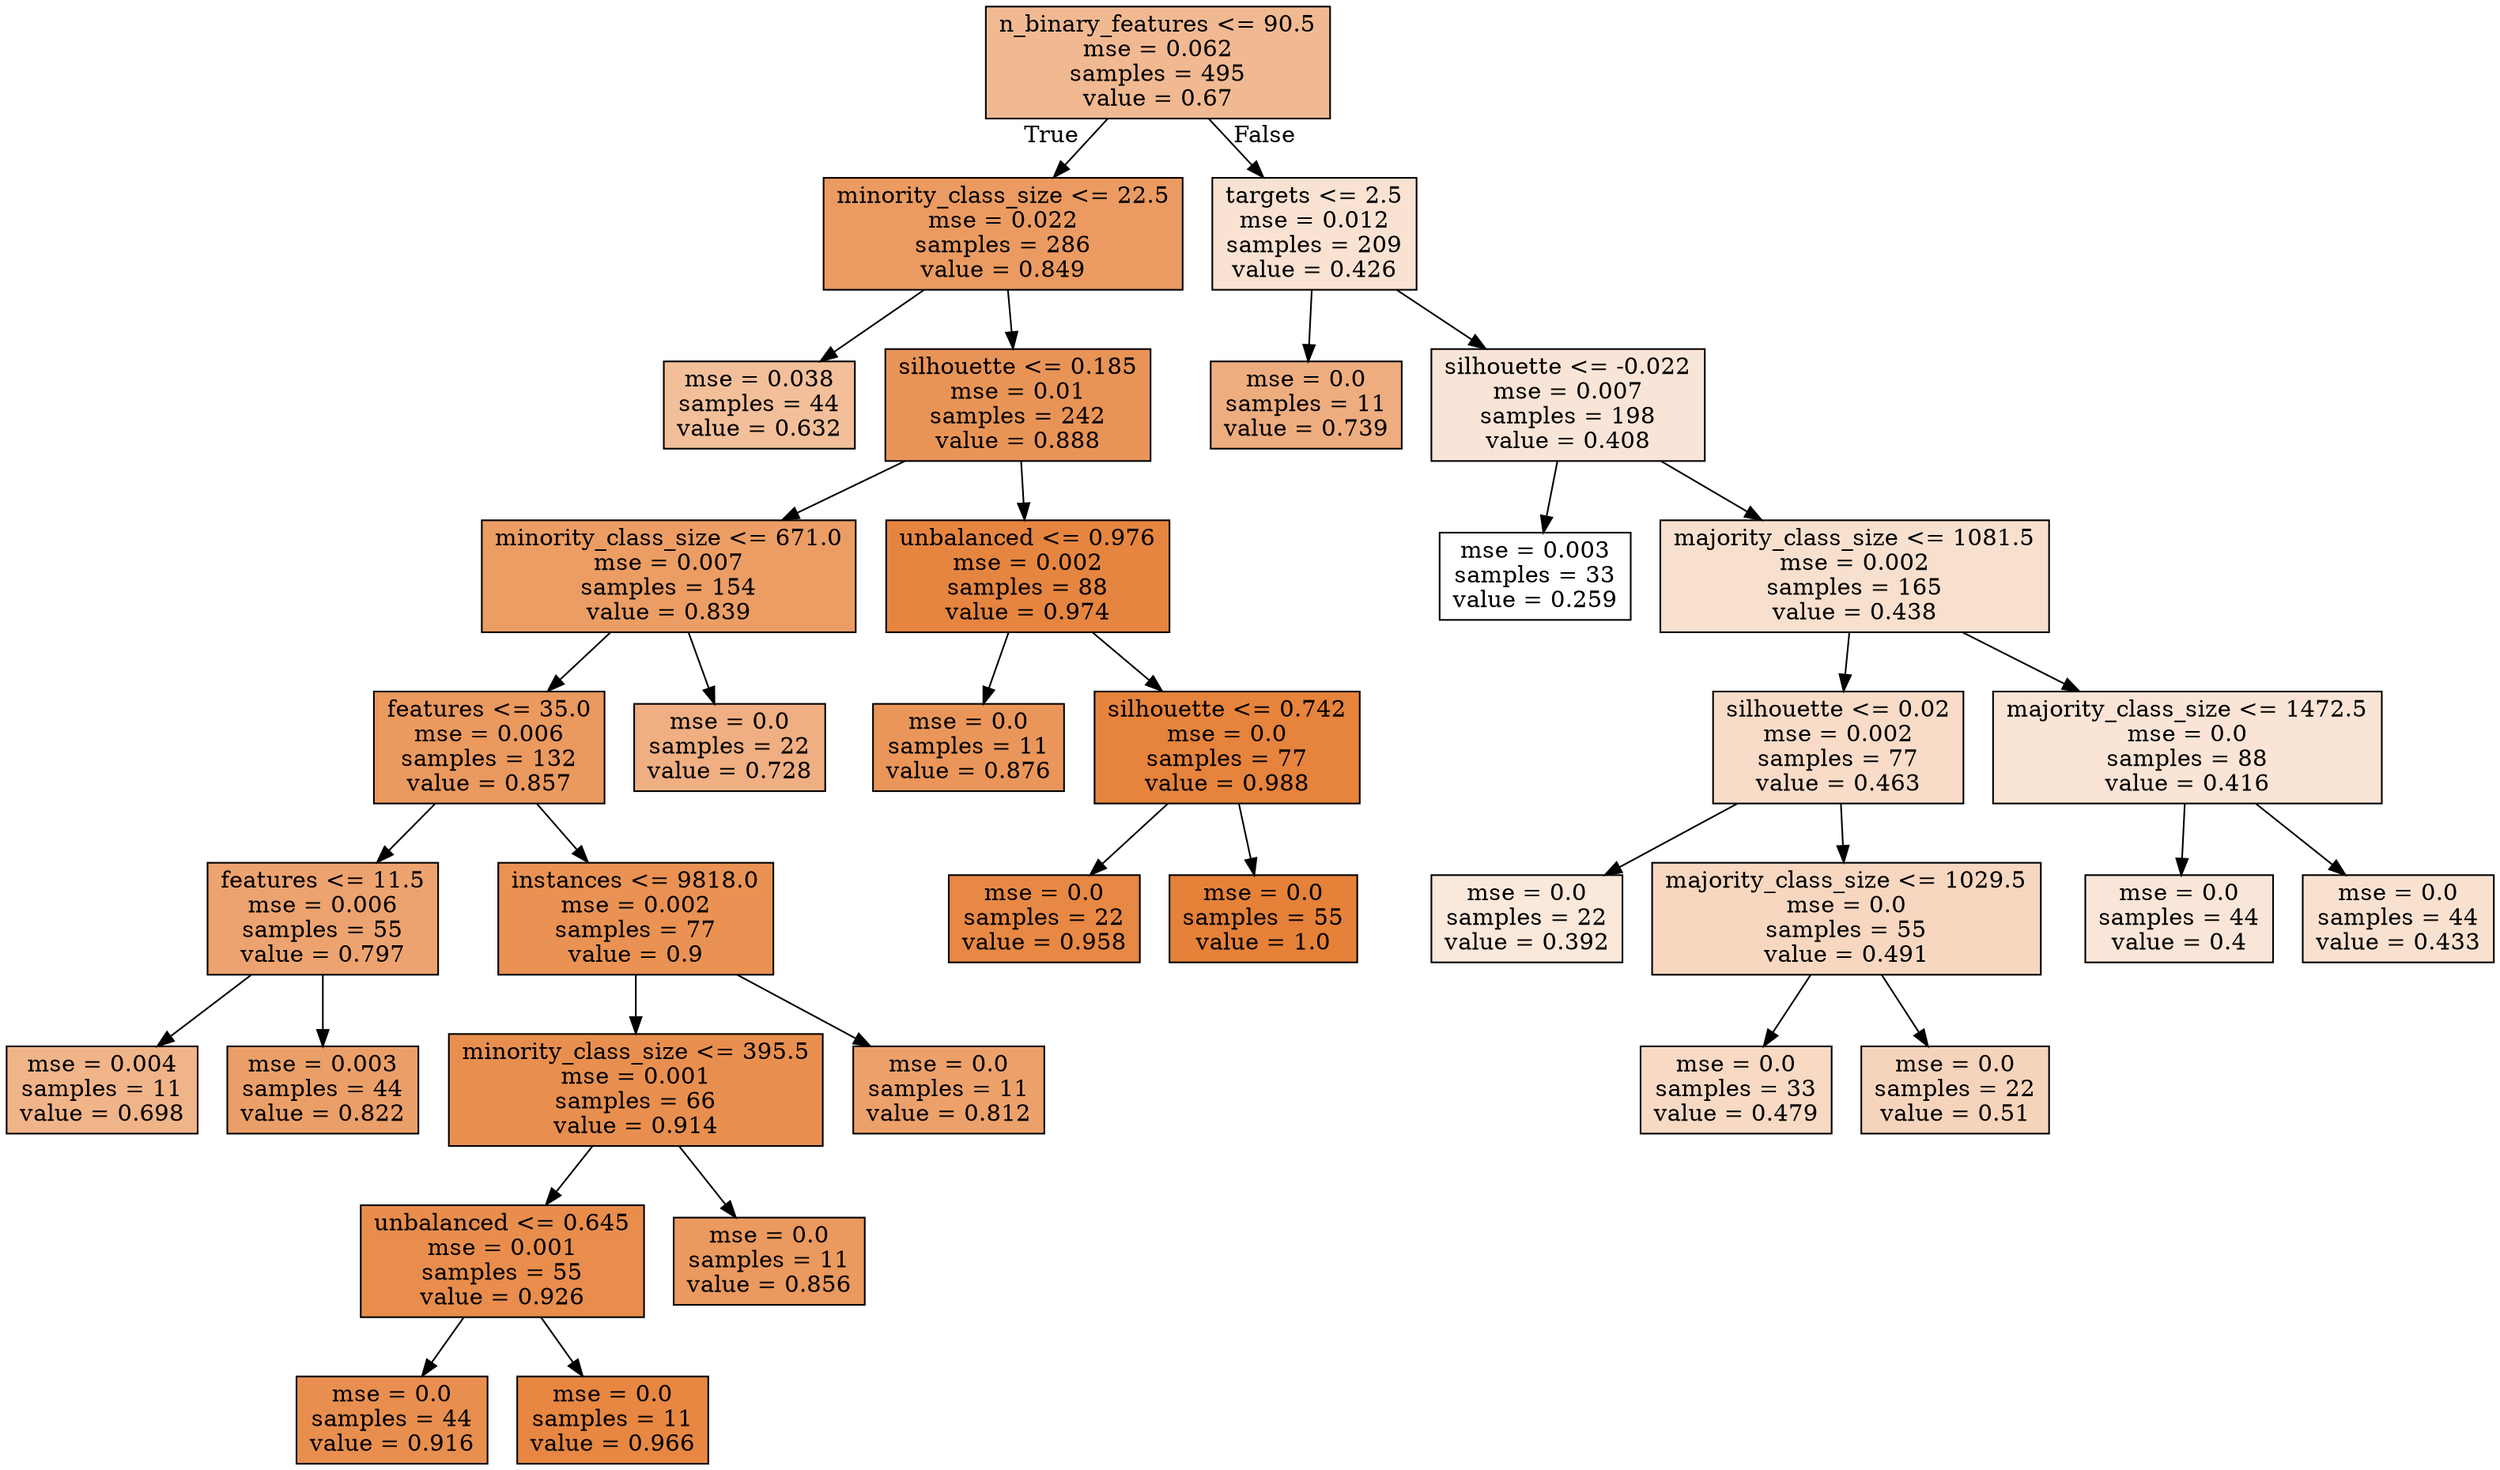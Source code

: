 digraph Tree {
node [shape=box, style="filled", color="black"] ;
0 [label="n_binary_features <= 90.5\nmse = 0.062\nsamples = 495\nvalue = 0.67", fillcolor="#e581398d"] ;
1 [label="minority_class_size <= 22.5\nmse = 0.022\nsamples = 286\nvalue = 0.849", fillcolor="#e58139cb"] ;
0 -> 1 [labeldistance=2.5, labelangle=45, headlabel="True"] ;
2 [label="mse = 0.038\nsamples = 44\nvalue = 0.632", fillcolor="#e5813981"] ;
1 -> 2 ;
3 [label="silhouette <= 0.185\nmse = 0.01\nsamples = 242\nvalue = 0.888", fillcolor="#e58139d8"] ;
1 -> 3 ;
4 [label="minority_class_size <= 671.0\nmse = 0.007\nsamples = 154\nvalue = 0.839", fillcolor="#e58139c7"] ;
3 -> 4 ;
5 [label="features <= 35.0\nmse = 0.006\nsamples = 132\nvalue = 0.857", fillcolor="#e58139ce"] ;
4 -> 5 ;
6 [label="features <= 11.5\nmse = 0.006\nsamples = 55\nvalue = 0.797", fillcolor="#e58139b9"] ;
5 -> 6 ;
7 [label="mse = 0.004\nsamples = 11\nvalue = 0.698", fillcolor="#e5813997"] ;
6 -> 7 ;
8 [label="mse = 0.003\nsamples = 44\nvalue = 0.822", fillcolor="#e58139c2"] ;
6 -> 8 ;
9 [label="instances <= 9818.0\nmse = 0.002\nsamples = 77\nvalue = 0.9", fillcolor="#e58139dd"] ;
5 -> 9 ;
10 [label="minority_class_size <= 395.5\nmse = 0.001\nsamples = 66\nvalue = 0.914", fillcolor="#e58139e2"] ;
9 -> 10 ;
11 [label="unbalanced <= 0.645\nmse = 0.001\nsamples = 55\nvalue = 0.926", fillcolor="#e58139e6"] ;
10 -> 11 ;
12 [label="mse = 0.0\nsamples = 44\nvalue = 0.916", fillcolor="#e58139e2"] ;
11 -> 12 ;
13 [label="mse = 0.0\nsamples = 11\nvalue = 0.966", fillcolor="#e58139f3"] ;
11 -> 13 ;
14 [label="mse = 0.0\nsamples = 11\nvalue = 0.856", fillcolor="#e58139ce"] ;
10 -> 14 ;
15 [label="mse = 0.0\nsamples = 11\nvalue = 0.812", fillcolor="#e58139be"] ;
9 -> 15 ;
16 [label="mse = 0.0\nsamples = 22\nvalue = 0.728", fillcolor="#e58139a1"] ;
4 -> 16 ;
17 [label="unbalanced <= 0.976\nmse = 0.002\nsamples = 88\nvalue = 0.974", fillcolor="#e58139f6"] ;
3 -> 17 ;
18 [label="mse = 0.0\nsamples = 11\nvalue = 0.876", fillcolor="#e58139d4"] ;
17 -> 18 ;
19 [label="silhouette <= 0.742\nmse = 0.0\nsamples = 77\nvalue = 0.988", fillcolor="#e58139fb"] ;
17 -> 19 ;
20 [label="mse = 0.0\nsamples = 22\nvalue = 0.958", fillcolor="#e58139f1"] ;
19 -> 20 ;
21 [label="mse = 0.0\nsamples = 55\nvalue = 1.0", fillcolor="#e58139ff"] ;
19 -> 21 ;
22 [label="targets <= 2.5\nmse = 0.012\nsamples = 209\nvalue = 0.426", fillcolor="#e5813939"] ;
0 -> 22 [labeldistance=2.5, labelangle=-45, headlabel="False"] ;
23 [label="mse = 0.0\nsamples = 11\nvalue = 0.739", fillcolor="#e58139a5"] ;
22 -> 23 ;
24 [label="silhouette <= -0.022\nmse = 0.007\nsamples = 198\nvalue = 0.408", fillcolor="#e5813933"] ;
22 -> 24 ;
25 [label="mse = 0.003\nsamples = 33\nvalue = 0.259", fillcolor="#e5813900"] ;
24 -> 25 ;
26 [label="majority_class_size <= 1081.5\nmse = 0.002\nsamples = 165\nvalue = 0.438", fillcolor="#e581393e"] ;
24 -> 26 ;
27 [label="silhouette <= 0.02\nmse = 0.002\nsamples = 77\nvalue = 0.463", fillcolor="#e5813946"] ;
26 -> 27 ;
28 [label="mse = 0.0\nsamples = 22\nvalue = 0.392", fillcolor="#e581392e"] ;
27 -> 28 ;
29 [label="majority_class_size <= 1029.5\nmse = 0.0\nsamples = 55\nvalue = 0.491", fillcolor="#e5813950"] ;
27 -> 29 ;
30 [label="mse = 0.0\nsamples = 33\nvalue = 0.479", fillcolor="#e581394c"] ;
29 -> 30 ;
31 [label="mse = 0.0\nsamples = 22\nvalue = 0.51", fillcolor="#e5813956"] ;
29 -> 31 ;
32 [label="majority_class_size <= 1472.5\nmse = 0.0\nsamples = 88\nvalue = 0.416", fillcolor="#e5813936"] ;
26 -> 32 ;
33 [label="mse = 0.0\nsamples = 44\nvalue = 0.4", fillcolor="#e5813931"] ;
32 -> 33 ;
34 [label="mse = 0.0\nsamples = 44\nvalue = 0.433", fillcolor="#e581393c"] ;
32 -> 34 ;
}